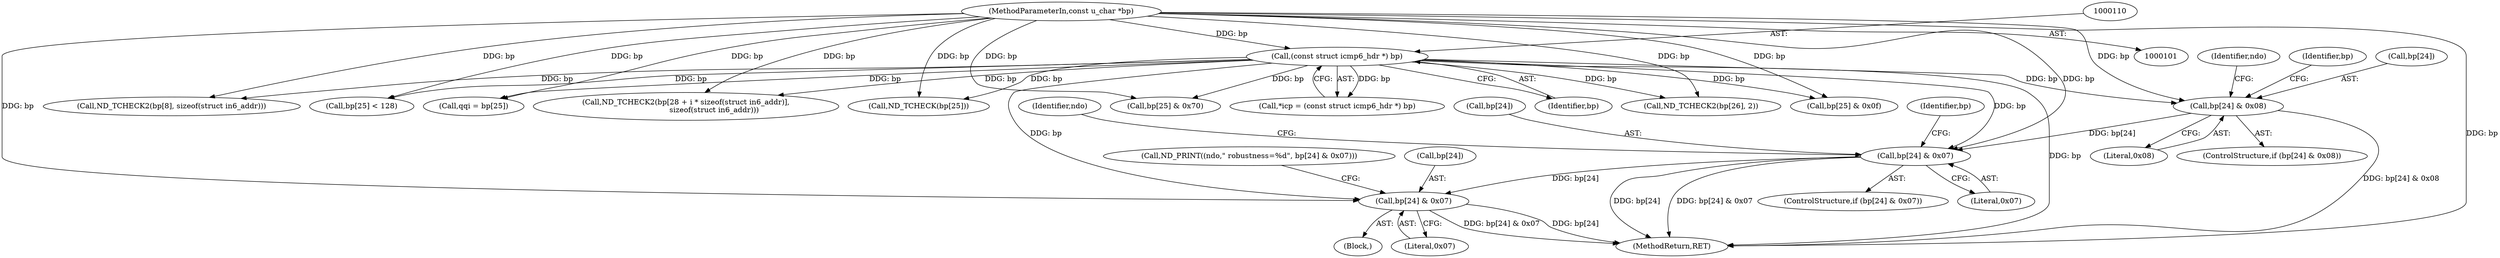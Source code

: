 digraph "0_tcpdump_d7505276842e85bfd067fa21cdb32b8a2dc3c5e4_3@array" {
"1000218" [label="(Call,bp[24] & 0x07)"];
"1000207" [label="(Call,bp[24] & 0x08)"];
"1000109" [label="(Call,(const struct icmp6_hdr *) bp)"];
"1000103" [label="(MethodParameterIn,const u_char *bp)"];
"1000229" [label="(Call,bp[24] & 0x07)"];
"1000222" [label="(Literal,0x07)"];
"1000180" [label="(Call,ND_TCHECK2(bp[8], sizeof(struct in6_addr)))"];
"1000226" [label="(Identifier,ndo)"];
"1000227" [label="(Block,)"];
"1000229" [label="(Call,bp[24] & 0x07)"];
"1000235" [label="(Call,bp[25] < 128)"];
"1000241" [label="(Call,qqi = bp[25])"];
"1000103" [label="(MethodParameterIn,const u_char *bp)"];
"1000224" [label="(Call,ND_PRINT((ndo,\" robustness=%d\", bp[24] & 0x07)))"];
"1000215" [label="(Identifier,ndo)"];
"1000111" [label="(Identifier,bp)"];
"1000233" [label="(Literal,0x07)"];
"1000219" [label="(Call,bp[24])"];
"1000237" [label="(Identifier,bp)"];
"1000217" [label="(ControlStructure,if (bp[24] & 0x07))"];
"1000207" [label="(Call,bp[24] & 0x08)"];
"1000325" [label="(Call,ND_TCHECK2(bp[28 + i * sizeof(struct in6_addr)],\n                        sizeof(struct in6_addr)))"];
"1000220" [label="(Identifier,bp)"];
"1000202" [label="(Call,ND_TCHECK(bp[25]))"];
"1000218" [label="(Call,bp[24] & 0x07)"];
"1000260" [label="(Call,bp[25] & 0x70)"];
"1000273" [label="(Call,ND_TCHECK2(bp[26], 2))"];
"1000376" [label="(MethodReturn,RET)"];
"1000208" [label="(Call,bp[24])"];
"1000252" [label="(Call,bp[25] & 0x0f)"];
"1000206" [label="(ControlStructure,if (bp[24] & 0x08))"];
"1000230" [label="(Call,bp[24])"];
"1000109" [label="(Call,(const struct icmp6_hdr *) bp)"];
"1000107" [label="(Call,*icp = (const struct icmp6_hdr *) bp)"];
"1000211" [label="(Literal,0x08)"];
"1000218" -> "1000217"  [label="AST: "];
"1000218" -> "1000222"  [label="CFG: "];
"1000219" -> "1000218"  [label="AST: "];
"1000222" -> "1000218"  [label="AST: "];
"1000226" -> "1000218"  [label="CFG: "];
"1000237" -> "1000218"  [label="CFG: "];
"1000218" -> "1000376"  [label="DDG: bp[24]"];
"1000218" -> "1000376"  [label="DDG: bp[24] & 0x07"];
"1000207" -> "1000218"  [label="DDG: bp[24]"];
"1000109" -> "1000218"  [label="DDG: bp"];
"1000103" -> "1000218"  [label="DDG: bp"];
"1000218" -> "1000229"  [label="DDG: bp[24]"];
"1000207" -> "1000206"  [label="AST: "];
"1000207" -> "1000211"  [label="CFG: "];
"1000208" -> "1000207"  [label="AST: "];
"1000211" -> "1000207"  [label="AST: "];
"1000215" -> "1000207"  [label="CFG: "];
"1000220" -> "1000207"  [label="CFG: "];
"1000207" -> "1000376"  [label="DDG: bp[24] & 0x08"];
"1000109" -> "1000207"  [label="DDG: bp"];
"1000103" -> "1000207"  [label="DDG: bp"];
"1000109" -> "1000107"  [label="AST: "];
"1000109" -> "1000111"  [label="CFG: "];
"1000110" -> "1000109"  [label="AST: "];
"1000111" -> "1000109"  [label="AST: "];
"1000107" -> "1000109"  [label="CFG: "];
"1000109" -> "1000376"  [label="DDG: bp"];
"1000109" -> "1000107"  [label="DDG: bp"];
"1000103" -> "1000109"  [label="DDG: bp"];
"1000109" -> "1000180"  [label="DDG: bp"];
"1000109" -> "1000202"  [label="DDG: bp"];
"1000109" -> "1000229"  [label="DDG: bp"];
"1000109" -> "1000235"  [label="DDG: bp"];
"1000109" -> "1000241"  [label="DDG: bp"];
"1000109" -> "1000252"  [label="DDG: bp"];
"1000109" -> "1000260"  [label="DDG: bp"];
"1000109" -> "1000273"  [label="DDG: bp"];
"1000109" -> "1000325"  [label="DDG: bp"];
"1000103" -> "1000101"  [label="AST: "];
"1000103" -> "1000376"  [label="DDG: bp"];
"1000103" -> "1000180"  [label="DDG: bp"];
"1000103" -> "1000202"  [label="DDG: bp"];
"1000103" -> "1000229"  [label="DDG: bp"];
"1000103" -> "1000235"  [label="DDG: bp"];
"1000103" -> "1000241"  [label="DDG: bp"];
"1000103" -> "1000252"  [label="DDG: bp"];
"1000103" -> "1000260"  [label="DDG: bp"];
"1000103" -> "1000273"  [label="DDG: bp"];
"1000103" -> "1000325"  [label="DDG: bp"];
"1000229" -> "1000227"  [label="AST: "];
"1000229" -> "1000233"  [label="CFG: "];
"1000230" -> "1000229"  [label="AST: "];
"1000233" -> "1000229"  [label="AST: "];
"1000224" -> "1000229"  [label="CFG: "];
"1000229" -> "1000376"  [label="DDG: bp[24] & 0x07"];
"1000229" -> "1000376"  [label="DDG: bp[24]"];
}
